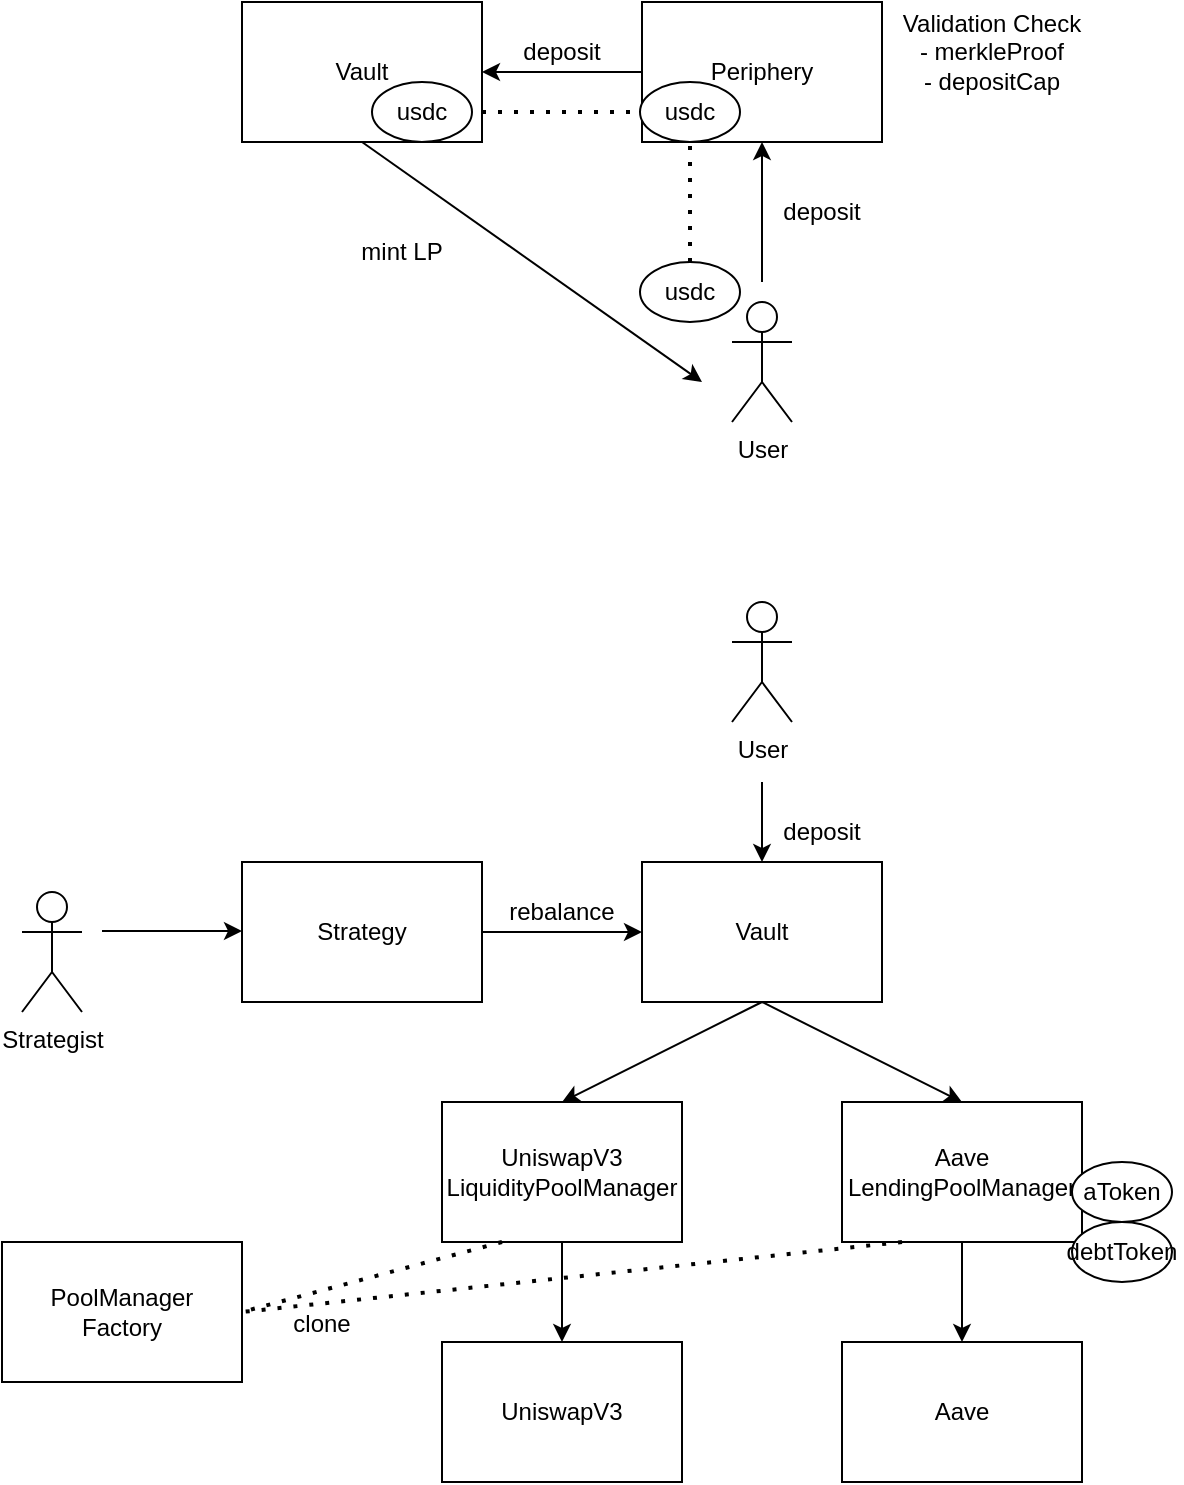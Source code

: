 <mxfile>
    <diagram id="qvDc4bdQevjr-0zEN5v1" name="Overview">
        <mxGraphModel dx="778" dy="629" grid="1" gridSize="10" guides="1" tooltips="1" connect="1" arrows="1" fold="1" page="1" pageScale="1" pageWidth="827" pageHeight="1169" math="0" shadow="0">
            <root>
                <mxCell id="0"/>
                <mxCell id="1" parent="0"/>
                <mxCell id="2" value="Vault" style="rounded=0;whiteSpace=wrap;html=1;" parent="1" vertex="1">
                    <mxGeometry x="160" y="130" width="120" height="70" as="geometry"/>
                </mxCell>
                <mxCell id="3" value="Periphery" style="rounded=0;whiteSpace=wrap;html=1;" parent="1" vertex="1">
                    <mxGeometry x="360" y="130" width="120" height="70" as="geometry"/>
                </mxCell>
                <mxCell id="4" value="User" style="shape=umlActor;verticalLabelPosition=bottom;verticalAlign=top;html=1;outlineConnect=0;" parent="1" vertex="1">
                    <mxGeometry x="405" y="280" width="30" height="60" as="geometry"/>
                </mxCell>
                <mxCell id="5" value="" style="endArrow=classic;html=1;entryX=0.5;entryY=1;entryDx=0;entryDy=0;" parent="1" target="3" edge="1">
                    <mxGeometry width="50" height="50" relative="1" as="geometry">
                        <mxPoint x="420" y="270" as="sourcePoint"/>
                        <mxPoint x="440" y="300" as="targetPoint"/>
                    </mxGeometry>
                </mxCell>
                <mxCell id="9" value="deposit" style="text;html=1;strokeColor=none;fillColor=none;align=center;verticalAlign=middle;whiteSpace=wrap;rounded=0;" parent="1" vertex="1">
                    <mxGeometry x="420" y="220" width="60" height="30" as="geometry"/>
                </mxCell>
                <mxCell id="10" value="" style="endArrow=classic;html=1;entryX=1;entryY=0.5;entryDx=0;entryDy=0;exitX=0;exitY=0.5;exitDx=0;exitDy=0;" parent="1" source="3" target="2" edge="1">
                    <mxGeometry width="50" height="50" relative="1" as="geometry">
                        <mxPoint x="390" y="350" as="sourcePoint"/>
                        <mxPoint x="440" y="300" as="targetPoint"/>
                    </mxGeometry>
                </mxCell>
                <mxCell id="11" value="deposit" style="text;html=1;strokeColor=none;fillColor=none;align=center;verticalAlign=middle;whiteSpace=wrap;rounded=0;" parent="1" vertex="1">
                    <mxGeometry x="290" y="140" width="60" height="30" as="geometry"/>
                </mxCell>
                <mxCell id="14" value="mint LP" style="text;html=1;strokeColor=none;fillColor=none;align=center;verticalAlign=middle;whiteSpace=wrap;rounded=0;" parent="1" vertex="1">
                    <mxGeometry x="210" y="240" width="60" height="30" as="geometry"/>
                </mxCell>
                <mxCell id="15" value="" style="endArrow=classic;html=1;exitX=0.5;exitY=1;exitDx=0;exitDy=0;" parent="1" source="2" edge="1">
                    <mxGeometry width="50" height="50" relative="1" as="geometry">
                        <mxPoint x="390" y="350" as="sourcePoint"/>
                        <mxPoint x="390" y="320" as="targetPoint"/>
                    </mxGeometry>
                </mxCell>
                <mxCell id="24" value="" style="group" parent="1" vertex="1" connectable="0">
                    <mxGeometry x="220" y="170" width="60" height="30" as="geometry"/>
                </mxCell>
                <mxCell id="20" value="" style="ellipse;whiteSpace=wrap;html=1;" parent="24" vertex="1">
                    <mxGeometry x="5" width="50" height="30" as="geometry"/>
                </mxCell>
                <mxCell id="21" value="usdc" style="text;html=1;strokeColor=none;fillColor=none;align=center;verticalAlign=middle;whiteSpace=wrap;rounded=0;" parent="24" vertex="1">
                    <mxGeometry width="60" height="30" as="geometry"/>
                </mxCell>
                <mxCell id="25" value="" style="group" parent="1" vertex="1" connectable="0">
                    <mxGeometry x="354" y="170" width="60" height="30" as="geometry"/>
                </mxCell>
                <mxCell id="26" value="" style="ellipse;whiteSpace=wrap;html=1;" parent="25" vertex="1">
                    <mxGeometry x="5" width="50" height="30" as="geometry"/>
                </mxCell>
                <mxCell id="27" value="usdc" style="text;html=1;strokeColor=none;fillColor=none;align=center;verticalAlign=middle;whiteSpace=wrap;rounded=0;" parent="25" vertex="1">
                    <mxGeometry width="60" height="30" as="geometry"/>
                </mxCell>
                <mxCell id="28" value="" style="group" parent="1" vertex="1" connectable="0">
                    <mxGeometry x="354" y="260" width="60" height="30" as="geometry"/>
                </mxCell>
                <mxCell id="29" value="" style="ellipse;whiteSpace=wrap;html=1;" parent="28" vertex="1">
                    <mxGeometry x="5" width="50" height="30" as="geometry"/>
                </mxCell>
                <mxCell id="30" value="usdc" style="text;html=1;strokeColor=none;fillColor=none;align=center;verticalAlign=middle;whiteSpace=wrap;rounded=0;" parent="28" vertex="1">
                    <mxGeometry width="60" height="30" as="geometry"/>
                </mxCell>
                <mxCell id="33" value="" style="endArrow=none;dashed=1;html=1;dashPattern=1 3;strokeWidth=2;entryX=0.5;entryY=1;entryDx=0;entryDy=0;exitX=0.5;exitY=0;exitDx=0;exitDy=0;" parent="1" source="30" target="27" edge="1">
                    <mxGeometry width="50" height="50" relative="1" as="geometry">
                        <mxPoint x="390" y="260" as="sourcePoint"/>
                        <mxPoint x="440" y="300" as="targetPoint"/>
                    </mxGeometry>
                </mxCell>
                <mxCell id="34" value="" style="endArrow=none;dashed=1;html=1;dashPattern=1 3;strokeWidth=2;exitX=0;exitY=0.5;exitDx=0;exitDy=0;" parent="1" source="27" target="21" edge="1">
                    <mxGeometry width="50" height="50" relative="1" as="geometry">
                        <mxPoint x="394" y="270" as="sourcePoint"/>
                        <mxPoint x="394" y="210" as="targetPoint"/>
                    </mxGeometry>
                </mxCell>
                <mxCell id="35" value="Validation Check&lt;br&gt;- merkleProof&lt;br&gt;- depositCap" style="text;html=1;strokeColor=none;fillColor=none;align=center;verticalAlign=middle;whiteSpace=wrap;rounded=0;" parent="1" vertex="1">
                    <mxGeometry x="480" y="140" width="110" height="30" as="geometry"/>
                </mxCell>
                <mxCell id="36" value="Strategy" style="rounded=0;whiteSpace=wrap;html=1;" vertex="1" parent="1">
                    <mxGeometry x="160" y="560" width="120" height="70" as="geometry"/>
                </mxCell>
                <mxCell id="37" value="Vault" style="rounded=0;whiteSpace=wrap;html=1;" vertex="1" parent="1">
                    <mxGeometry x="360" y="560" width="120" height="70" as="geometry"/>
                </mxCell>
                <mxCell id="38" value="User" style="shape=umlActor;verticalLabelPosition=bottom;verticalAlign=top;html=1;outlineConnect=0;" vertex="1" parent="1">
                    <mxGeometry x="405" y="430" width="30" height="60" as="geometry"/>
                </mxCell>
                <mxCell id="39" value="" style="endArrow=classic;html=1;entryX=0;entryY=1;entryDx=0;entryDy=0;" edge="1" target="40" parent="1">
                    <mxGeometry width="50" height="50" relative="1" as="geometry">
                        <mxPoint x="420" y="520" as="sourcePoint"/>
                        <mxPoint x="420" y="570" as="targetPoint"/>
                    </mxGeometry>
                </mxCell>
                <mxCell id="40" value="deposit" style="text;html=1;strokeColor=none;fillColor=none;align=center;verticalAlign=middle;whiteSpace=wrap;rounded=0;" vertex="1" parent="1">
                    <mxGeometry x="420" y="530" width="60" height="30" as="geometry"/>
                </mxCell>
                <mxCell id="41" value="" style="endArrow=classic;html=1;entryX=0;entryY=0.5;entryDx=0;entryDy=0;exitX=1;exitY=0.5;exitDx=0;exitDy=0;" edge="1" source="36" target="37" parent="1">
                    <mxGeometry width="50" height="50" relative="1" as="geometry">
                        <mxPoint x="300" y="510" as="sourcePoint"/>
                        <mxPoint x="440" y="740" as="targetPoint"/>
                    </mxGeometry>
                </mxCell>
                <mxCell id="44" value="" style="endArrow=classic;html=1;exitX=0.5;exitY=1;exitDx=0;exitDy=0;entryX=0.5;entryY=0;entryDx=0;entryDy=0;" edge="1" source="37" parent="1" target="60">
                    <mxGeometry width="50" height="50" relative="1" as="geometry">
                        <mxPoint x="390" y="790" as="sourcePoint"/>
                        <mxPoint x="390" y="760" as="targetPoint"/>
                    </mxGeometry>
                </mxCell>
                <mxCell id="58" value="rebalance" style="text;html=1;strokeColor=none;fillColor=none;align=center;verticalAlign=middle;whiteSpace=wrap;rounded=0;" vertex="1" parent="1">
                    <mxGeometry x="290" y="570" width="60" height="30" as="geometry"/>
                </mxCell>
                <mxCell id="59" value="Strategist" style="shape=umlActor;verticalLabelPosition=bottom;verticalAlign=top;html=1;outlineConnect=0;" vertex="1" parent="1">
                    <mxGeometry x="50" y="575" width="30" height="60" as="geometry"/>
                </mxCell>
                <mxCell id="60" value="UniswapV3&lt;br&gt;LiquidityPoolManager" style="rounded=0;whiteSpace=wrap;html=1;" vertex="1" parent="1">
                    <mxGeometry x="260" y="680" width="120" height="70" as="geometry"/>
                </mxCell>
                <mxCell id="62" value="Aave&lt;br&gt;LendingPoolManager" style="rounded=0;whiteSpace=wrap;html=1;" vertex="1" parent="1">
                    <mxGeometry x="460" y="680" width="120" height="70" as="geometry"/>
                </mxCell>
                <mxCell id="63" value="" style="endArrow=classic;html=1;exitX=0.5;exitY=1;exitDx=0;exitDy=0;entryX=0.5;entryY=0;entryDx=0;entryDy=0;" edge="1" parent="1" source="37" target="62">
                    <mxGeometry width="50" height="50" relative="1" as="geometry">
                        <mxPoint x="430" y="650" as="sourcePoint"/>
                        <mxPoint x="320" y="710" as="targetPoint"/>
                    </mxGeometry>
                </mxCell>
                <mxCell id="64" value="" style="endArrow=classic;html=1;" edge="1" parent="1">
                    <mxGeometry width="50" height="50" relative="1" as="geometry">
                        <mxPoint x="90" y="594.5" as="sourcePoint"/>
                        <mxPoint x="160" y="594.5" as="targetPoint"/>
                    </mxGeometry>
                </mxCell>
                <mxCell id="67" value="UniswapV3" style="rounded=0;whiteSpace=wrap;html=1;" vertex="1" parent="1">
                    <mxGeometry x="260" y="800" width="120" height="70" as="geometry"/>
                </mxCell>
                <mxCell id="69" value="" style="endArrow=classic;html=1;exitX=0.5;exitY=1;exitDx=0;exitDy=0;entryX=0.5;entryY=0;entryDx=0;entryDy=0;" edge="1" parent="1" source="60" target="67">
                    <mxGeometry width="50" height="50" relative="1" as="geometry">
                        <mxPoint x="430" y="640" as="sourcePoint"/>
                        <mxPoint x="330" y="690" as="targetPoint"/>
                    </mxGeometry>
                </mxCell>
                <mxCell id="70" value="" style="endArrow=classic;html=1;exitX=0.5;exitY=1;exitDx=0;exitDy=0;" edge="1" parent="1" source="62" target="71">
                    <mxGeometry width="50" height="50" relative="1" as="geometry">
                        <mxPoint x="330" y="760" as="sourcePoint"/>
                        <mxPoint x="330" y="830" as="targetPoint"/>
                    </mxGeometry>
                </mxCell>
                <mxCell id="71" value="Aave" style="rounded=0;whiteSpace=wrap;html=1;" vertex="1" parent="1">
                    <mxGeometry x="460" y="800" width="120" height="70" as="geometry"/>
                </mxCell>
                <mxCell id="72" value="" style="group" vertex="1" connectable="0" parent="1">
                    <mxGeometry x="570" y="710" width="60" height="30" as="geometry"/>
                </mxCell>
                <mxCell id="73" value="" style="ellipse;whiteSpace=wrap;html=1;" vertex="1" parent="72">
                    <mxGeometry x="5" width="50" height="30" as="geometry"/>
                </mxCell>
                <mxCell id="74" value="aToken" style="text;html=1;strokeColor=none;fillColor=none;align=center;verticalAlign=middle;whiteSpace=wrap;rounded=0;" vertex="1" parent="72">
                    <mxGeometry width="60" height="30" as="geometry"/>
                </mxCell>
                <mxCell id="77" value="" style="group" vertex="1" connectable="0" parent="1">
                    <mxGeometry x="570" y="740" width="60" height="30" as="geometry"/>
                </mxCell>
                <mxCell id="78" value="" style="ellipse;whiteSpace=wrap;html=1;" vertex="1" parent="77">
                    <mxGeometry x="5" width="50" height="30" as="geometry"/>
                </mxCell>
                <mxCell id="79" value="debtToken" style="text;html=1;strokeColor=none;fillColor=none;align=center;verticalAlign=middle;whiteSpace=wrap;rounded=0;" vertex="1" parent="77">
                    <mxGeometry width="60" height="30" as="geometry"/>
                </mxCell>
                <mxCell id="80" value="PoolManager&lt;br&gt;Factory" style="rounded=0;whiteSpace=wrap;html=1;" vertex="1" parent="1">
                    <mxGeometry x="40" y="750" width="120" height="70" as="geometry"/>
                </mxCell>
                <mxCell id="81" value="" style="endArrow=none;dashed=1;html=1;dashPattern=1 3;strokeWidth=2;exitX=0.25;exitY=1;exitDx=0;exitDy=0;entryX=1;entryY=0.5;entryDx=0;entryDy=0;" edge="1" parent="1" source="60" target="80">
                    <mxGeometry width="50" height="50" relative="1" as="geometry">
                        <mxPoint x="590" y="480" as="sourcePoint"/>
                        <mxPoint x="200" y="795" as="targetPoint"/>
                    </mxGeometry>
                </mxCell>
                <mxCell id="83" value="" style="endArrow=none;dashed=1;html=1;dashPattern=1 3;strokeWidth=2;exitX=0.25;exitY=1;exitDx=0;exitDy=0;entryX=1;entryY=0.5;entryDx=0;entryDy=0;" edge="1" parent="1" source="62" target="80">
                    <mxGeometry width="50" height="50" relative="1" as="geometry">
                        <mxPoint x="390" y="707.5" as="sourcePoint"/>
                        <mxPoint x="590" y="610" as="targetPoint"/>
                    </mxGeometry>
                </mxCell>
                <mxCell id="84" value="clone" style="text;html=1;strokeColor=none;fillColor=none;align=center;verticalAlign=middle;whiteSpace=wrap;rounded=0;" vertex="1" parent="1">
                    <mxGeometry x="170" y="776" width="60" height="30" as="geometry"/>
                </mxCell>
            </root>
        </mxGraphModel>
    </diagram>
    <diagram id="bBy1jFeDdYtMycB-gezu" name="RebalanceFormula">
        <mxGraphModel dx="838" dy="629" grid="1" gridSize="10" guides="1" tooltips="1" connect="1" arrows="1" fold="1" page="1" pageScale="1" pageWidth="827" pageHeight="1169" math="0" shadow="0">
            <root>
                <mxCell id="0"/>
                <mxCell id="1" parent="0"/>
                <mxCell id="1yqHU1yN9XUET-xaePHu-1" value="Collateral&lt;br&gt;(USDC)" style="rounded=0;whiteSpace=wrap;html=1;" parent="1" vertex="1">
                    <mxGeometry x="120" y="40" width="80" height="200" as="geometry"/>
                </mxCell>
                <mxCell id="1yqHU1yN9XUET-xaePHu-2" value="Debt&lt;br&gt;(ETH)" style="rounded=0;whiteSpace=wrap;html=1;" parent="1" vertex="1">
                    <mxGeometry x="200" y="100" width="80" height="140" as="geometry"/>
                </mxCell>
                <mxCell id="1yqHU1yN9XUET-xaePHu-5" value="Added&lt;br&gt;ETH" style="rounded=0;whiteSpace=wrap;html=1;" parent="1" vertex="1">
                    <mxGeometry x="400" y="120" width="80" height="120" as="geometry"/>
                </mxCell>
                <mxCell id="1yqHU1yN9XUET-xaePHu-6" value="Added&lt;br&gt;USDC" style="rounded=0;whiteSpace=wrap;html=1;" parent="1" vertex="1">
                    <mxGeometry x="320" y="80" width="80" height="160" as="geometry"/>
                </mxCell>
                <mxCell id="NNVYOY1v3bmSLoki5NKZ-1" value="1000" style="rounded=0;whiteSpace=wrap;html=1;" parent="1" vertex="1">
                    <mxGeometry x="120" y="360" width="80" height="200" as="geometry"/>
                </mxCell>
                <mxCell id="NNVYOY1v3bmSLoki5NKZ-2" value="USDC" style="text;html=1;strokeColor=none;fillColor=none;align=center;verticalAlign=middle;whiteSpace=wrap;rounded=0;" parent="1" vertex="1">
                    <mxGeometry x="130" y="320" width="60" height="30" as="geometry"/>
                </mxCell>
                <mxCell id="NNVYOY1v3bmSLoki5NKZ-3" value="800" style="rounded=0;whiteSpace=wrap;html=1;" parent="1" vertex="1">
                    <mxGeometry x="200" y="360" width="80" height="160" as="geometry"/>
                </mxCell>
                <mxCell id="NNVYOY1v3bmSLoki5NKZ-4" value="ETH" style="text;html=1;strokeColor=none;fillColor=none;align=center;verticalAlign=middle;whiteSpace=wrap;rounded=0;" parent="1" vertex="1">
                    <mxGeometry x="210" y="320" width="60" height="30" as="geometry"/>
                </mxCell>
                <mxCell id="NNVYOY1v3bmSLoki5NKZ-6" value="400" style="rounded=0;whiteSpace=wrap;html=1;" parent="1" vertex="1">
                    <mxGeometry x="320" y="360" width="80" height="80" as="geometry"/>
                </mxCell>
                <mxCell id="NNVYOY1v3bmSLoki5NKZ-7" value="400" style="rounded=0;whiteSpace=wrap;html=1;" parent="1" vertex="1">
                    <mxGeometry x="400" y="360" width="80" height="80" as="geometry"/>
                </mxCell>
                <mxCell id="NNVYOY1v3bmSLoki5NKZ-8" value="USDC" style="text;html=1;strokeColor=none;fillColor=none;align=center;verticalAlign=middle;whiteSpace=wrap;rounded=0;" parent="1" vertex="1">
                    <mxGeometry x="330" y="320" width="60" height="30" as="geometry"/>
                </mxCell>
                <mxCell id="NNVYOY1v3bmSLoki5NKZ-9" value="ETH" style="text;html=1;strokeColor=none;fillColor=none;align=center;verticalAlign=middle;whiteSpace=wrap;rounded=0;" parent="1" vertex="1">
                    <mxGeometry x="410" y="320" width="60" height="30" as="geometry"/>
                </mxCell>
                <mxCell id="NNVYOY1v3bmSLoki5NKZ-10" value="TotalBalance&lt;br&gt;USDC: $1400&lt;br&gt;ETH: -$400" style="text;html=1;strokeColor=none;fillColor=none;align=center;verticalAlign=middle;whiteSpace=wrap;rounded=0;" parent="1" vertex="1">
                    <mxGeometry y="360" width="90" height="40" as="geometry"/>
                </mxCell>
                <mxCell id="NNVYOY1v3bmSLoki5NKZ-11" value="400" style="rounded=0;whiteSpace=wrap;html=1;" parent="1" vertex="1">
                    <mxGeometry x="120" y="680" width="80" height="80" as="geometry"/>
                </mxCell>
                <mxCell id="NNVYOY1v3bmSLoki5NKZ-12" value="USDC" style="text;html=1;strokeColor=none;fillColor=none;align=center;verticalAlign=middle;whiteSpace=wrap;rounded=0;" parent="1" vertex="1">
                    <mxGeometry x="130" y="640" width="60" height="30" as="geometry"/>
                </mxCell>
                <mxCell id="NNVYOY1v3bmSLoki5NKZ-13" value="200" style="rounded=0;whiteSpace=wrap;html=1;" parent="1" vertex="1">
                    <mxGeometry x="200" y="680" width="80" height="40" as="geometry"/>
                </mxCell>
                <mxCell id="NNVYOY1v3bmSLoki5NKZ-14" value="ETH" style="text;html=1;strokeColor=none;fillColor=none;align=center;verticalAlign=middle;whiteSpace=wrap;rounded=0;" parent="1" vertex="1">
                    <mxGeometry x="210" y="640" width="60" height="30" as="geometry"/>
                </mxCell>
                <mxCell id="NNVYOY1v3bmSLoki5NKZ-15" value="200" style="rounded=0;whiteSpace=wrap;html=1;" parent="1" vertex="1">
                    <mxGeometry x="320" y="680" width="80" height="40" as="geometry"/>
                </mxCell>
                <mxCell id="NNVYOY1v3bmSLoki5NKZ-16" value="600" style="rounded=0;whiteSpace=wrap;html=1;" parent="1" vertex="1">
                    <mxGeometry x="400" y="680" width="80" height="120" as="geometry"/>
                </mxCell>
                <mxCell id="NNVYOY1v3bmSLoki5NKZ-17" value="USDC" style="text;html=1;strokeColor=none;fillColor=none;align=center;verticalAlign=middle;whiteSpace=wrap;rounded=0;" parent="1" vertex="1">
                    <mxGeometry x="330" y="640" width="60" height="30" as="geometry"/>
                </mxCell>
                <mxCell id="NNVYOY1v3bmSLoki5NKZ-18" value="ETH" style="text;html=1;strokeColor=none;fillColor=none;align=center;verticalAlign=middle;whiteSpace=wrap;rounded=0;" parent="1" vertex="1">
                    <mxGeometry x="410" y="640" width="60" height="30" as="geometry"/>
                </mxCell>
                <mxCell id="NNVYOY1v3bmSLoki5NKZ-19" value="TotalBalance&lt;br&gt;USDC: $600&lt;br&gt;ETH: $400" style="text;html=1;strokeColor=none;fillColor=none;align=center;verticalAlign=middle;whiteSpace=wrap;rounded=0;" parent="1" vertex="1">
                    <mxGeometry y="680" width="90" height="40" as="geometry"/>
                </mxCell>
                <mxCell id="NNVYOY1v3bmSLoki5NKZ-21" value="" style="shape=flexArrow;endArrow=classic;html=1;" parent="1" edge="1">
                    <mxGeometry width="50" height="50" relative="1" as="geometry">
                        <mxPoint x="280" y="575" as="sourcePoint"/>
                        <mxPoint x="280" y="615" as="targetPoint"/>
                    </mxGeometry>
                </mxCell>
                <mxCell id="NNVYOY1v3bmSLoki5NKZ-22" value="1 repay and withdraw&lt;br&gt;swap USDC $800 to ETH" style="text;html=1;strokeColor=none;fillColor=none;align=center;verticalAlign=middle;whiteSpace=wrap;rounded=0;" parent="1" vertex="1">
                    <mxGeometry x="110" y="580" width="140" height="30" as="geometry"/>
                </mxCell>
                <mxCell id="XzmcPTWG-QYDVUPemAgU-2" value="USDC" style="text;html=1;strokeColor=none;fillColor=none;align=center;verticalAlign=middle;whiteSpace=wrap;rounded=0;" parent="1" vertex="1">
                    <mxGeometry x="130" width="60" height="30" as="geometry"/>
                </mxCell>
                <mxCell id="XzmcPTWG-QYDVUPemAgU-3" value="ETH" style="text;html=1;strokeColor=none;fillColor=none;align=center;verticalAlign=middle;whiteSpace=wrap;rounded=0;" parent="1" vertex="1">
                    <mxGeometry x="210" width="60" height="30" as="geometry"/>
                </mxCell>
                <mxCell id="XzmcPTWG-QYDVUPemAgU-4" value="USDC" style="text;html=1;strokeColor=none;fillColor=none;align=center;verticalAlign=middle;whiteSpace=wrap;rounded=0;" parent="1" vertex="1">
                    <mxGeometry x="330" width="60" height="30" as="geometry"/>
                </mxCell>
                <mxCell id="XzmcPTWG-QYDVUPemAgU-5" value="ETH" style="text;html=1;strokeColor=none;fillColor=none;align=center;verticalAlign=middle;whiteSpace=wrap;rounded=0;" parent="1" vertex="1">
                    <mxGeometry x="410" width="60" height="30" as="geometry"/>
                </mxCell>
                <mxCell id="XzmcPTWG-QYDVUPemAgU-6" value="Positions" style="text;html=1;strokeColor=none;fillColor=none;align=center;verticalAlign=middle;whiteSpace=wrap;rounded=0;" parent="1" vertex="1">
                    <mxGeometry width="60" height="30" as="geometry"/>
                </mxCell>
                <mxCell id="XzmcPTWG-QYDVUPemAgU-7" value="Rebalance" style="text;html=1;strokeColor=none;fillColor=none;align=center;verticalAlign=middle;whiteSpace=wrap;rounded=0;" parent="1" vertex="1">
                    <mxGeometry y="320" width="60" height="30" as="geometry"/>
                </mxCell>
                <mxCell id="XzmcPTWG-QYDVUPemAgU-8" value="" style="shape=curlyBracket;whiteSpace=wrap;html=1;rounded=1;flipH=1;labelPosition=right;verticalLabelPosition=middle;align=left;verticalAlign=middle;rotation=90;" parent="1" vertex="1">
                    <mxGeometry x="390" y="180" width="20" height="160" as="geometry"/>
                </mxCell>
                <mxCell id="XzmcPTWG-QYDVUPemAgU-9" value="UniswapV3Position" style="text;html=1;strokeColor=none;fillColor=none;align=center;verticalAlign=middle;whiteSpace=wrap;rounded=0;" parent="1" vertex="1">
                    <mxGeometry x="370" y="270" width="60" height="30" as="geometry"/>
                </mxCell>
                <mxCell id="XzmcPTWG-QYDVUPemAgU-11" value="" style="shape=flexArrow;endArrow=classic;html=1;" parent="1" edge="1">
                    <mxGeometry width="50" height="50" relative="1" as="geometry">
                        <mxPoint x="320" y="610" as="sourcePoint"/>
                        <mxPoint x="320" y="572.5" as="targetPoint"/>
                    </mxGeometry>
                </mxCell>
                <mxCell id="XzmcPTWG-QYDVUPemAgU-12" value="2 supply and borrow&lt;br&gt;swap ETH $800 to USDC" style="text;html=1;strokeColor=none;fillColor=none;align=center;verticalAlign=middle;whiteSpace=wrap;rounded=0;" parent="1" vertex="1">
                    <mxGeometry x="339" y="580" width="150" height="30" as="geometry"/>
                </mxCell>
                <mxCell id="XzmcPTWG-QYDVUPemAgU-35" value="1000" style="rounded=0;whiteSpace=wrap;html=1;" parent="1" vertex="1">
                    <mxGeometry x="120" y="880" width="80" height="200" as="geometry"/>
                </mxCell>
                <mxCell id="XzmcPTWG-QYDVUPemAgU-36" value="USDC" style="text;html=1;strokeColor=none;fillColor=none;align=center;verticalAlign=middle;whiteSpace=wrap;rounded=0;" parent="1" vertex="1">
                    <mxGeometry x="130" y="840" width="60" height="30" as="geometry"/>
                </mxCell>
                <mxCell id="XzmcPTWG-QYDVUPemAgU-37" value="800" style="rounded=0;whiteSpace=wrap;html=1;" parent="1" vertex="1">
                    <mxGeometry x="200" y="880" width="80" height="160" as="geometry"/>
                </mxCell>
                <mxCell id="XzmcPTWG-QYDVUPemAgU-38" value="ETH" style="text;html=1;strokeColor=none;fillColor=none;align=center;verticalAlign=middle;whiteSpace=wrap;rounded=0;" parent="1" vertex="1">
                    <mxGeometry x="210" y="840" width="60" height="30" as="geometry"/>
                </mxCell>
                <mxCell id="XzmcPTWG-QYDVUPemAgU-39" value="400" style="rounded=0;whiteSpace=wrap;html=1;" parent="1" vertex="1">
                    <mxGeometry x="320" y="880" width="80" height="80" as="geometry"/>
                </mxCell>
                <mxCell id="XzmcPTWG-QYDVUPemAgU-40" value="400" style="rounded=0;whiteSpace=wrap;html=1;" parent="1" vertex="1">
                    <mxGeometry x="400" y="880" width="80" height="80" as="geometry"/>
                </mxCell>
                <mxCell id="XzmcPTWG-QYDVUPemAgU-41" value="USDC" style="text;html=1;strokeColor=none;fillColor=none;align=center;verticalAlign=middle;whiteSpace=wrap;rounded=0;" parent="1" vertex="1">
                    <mxGeometry x="330" y="840" width="60" height="30" as="geometry"/>
                </mxCell>
                <mxCell id="XzmcPTWG-QYDVUPemAgU-42" value="ETH" style="text;html=1;strokeColor=none;fillColor=none;align=center;verticalAlign=middle;whiteSpace=wrap;rounded=0;" parent="1" vertex="1">
                    <mxGeometry x="410" y="840" width="60" height="30" as="geometry"/>
                </mxCell>
                <mxCell id="XzmcPTWG-QYDVUPemAgU-43" value="1200" style="rounded=0;whiteSpace=wrap;html=1;" parent="1" vertex="1">
                    <mxGeometry x="120" y="1200" width="80" height="240" as="geometry"/>
                </mxCell>
                <mxCell id="XzmcPTWG-QYDVUPemAgU-44" value="USDC" style="text;html=1;strokeColor=none;fillColor=none;align=center;verticalAlign=middle;whiteSpace=wrap;rounded=0;" parent="1" vertex="1">
                    <mxGeometry x="130" y="1169" width="60" height="30" as="geometry"/>
                </mxCell>
                <mxCell id="XzmcPTWG-QYDVUPemAgU-45" value="600" style="rounded=0;whiteSpace=wrap;html=1;" parent="1" vertex="1">
                    <mxGeometry x="200" y="1200" width="80" height="120" as="geometry"/>
                </mxCell>
                <mxCell id="XzmcPTWG-QYDVUPemAgU-46" value="ETH" style="text;html=1;strokeColor=none;fillColor=none;align=center;verticalAlign=middle;whiteSpace=wrap;rounded=0;" parent="1" vertex="1">
                    <mxGeometry x="210" y="1169" width="60" height="30" as="geometry"/>
                </mxCell>
                <mxCell id="XzmcPTWG-QYDVUPemAgU-47" value="300" style="rounded=0;whiteSpace=wrap;html=1;" parent="1" vertex="1">
                    <mxGeometry x="320" y="1200" width="80" height="60" as="geometry"/>
                </mxCell>
                <mxCell id="XzmcPTWG-QYDVUPemAgU-48" value="100" style="rounded=0;whiteSpace=wrap;html=1;" parent="1" vertex="1">
                    <mxGeometry x="400" y="1200" width="80" height="20" as="geometry"/>
                </mxCell>
                <mxCell id="XzmcPTWG-QYDVUPemAgU-49" value="USDC" style="text;html=1;strokeColor=none;fillColor=none;align=center;verticalAlign=middle;whiteSpace=wrap;rounded=0;" parent="1" vertex="1">
                    <mxGeometry x="330" y="1169" width="60" height="30" as="geometry"/>
                </mxCell>
                <mxCell id="XzmcPTWG-QYDVUPemAgU-50" value="ETH" style="text;html=1;strokeColor=none;fillColor=none;align=center;verticalAlign=middle;whiteSpace=wrap;rounded=0;" parent="1" vertex="1">
                    <mxGeometry x="410" y="1169" width="60" height="30" as="geometry"/>
                </mxCell>
                <mxCell id="XzmcPTWG-QYDVUPemAgU-51" value="" style="shape=flexArrow;endArrow=classic;html=1;" parent="1" edge="1">
                    <mxGeometry width="50" height="50" relative="1" as="geometry">
                        <mxPoint x="280" y="1095" as="sourcePoint"/>
                        <mxPoint x="280" y="1135" as="targetPoint"/>
                    </mxGeometry>
                </mxCell>
                <mxCell id="XzmcPTWG-QYDVUPemAgU-52" value="3 repay and supply&lt;br&gt;swap ETH $100 to USDC" style="text;html=1;strokeColor=none;fillColor=none;align=center;verticalAlign=middle;whiteSpace=wrap;rounded=0;" parent="1" vertex="1">
                    <mxGeometry x="110" y="1100" width="140" height="30" as="geometry"/>
                </mxCell>
                <mxCell id="XzmcPTWG-QYDVUPemAgU-53" value="" style="shape=flexArrow;endArrow=classic;html=1;" parent="1" edge="1">
                    <mxGeometry width="50" height="50" relative="1" as="geometry">
                        <mxPoint x="320" y="1130" as="sourcePoint"/>
                        <mxPoint x="320" y="1092.5" as="targetPoint"/>
                    </mxGeometry>
                </mxCell>
                <mxCell id="XzmcPTWG-QYDVUPemAgU-54" value="4 withdraw&amp;nbsp;and borrow&lt;br&gt;swap USDC $100 to ETH" style="text;html=1;strokeColor=none;fillColor=none;align=center;verticalAlign=middle;whiteSpace=wrap;rounded=0;" parent="1" vertex="1">
                    <mxGeometry x="339" y="1100" width="150" height="30" as="geometry"/>
                </mxCell>
                <mxCell id="XzmcPTWG-QYDVUPemAgU-55" value="TotalBalance&lt;br&gt;USDC: $1400&lt;br&gt;ETH: -$400" style="text;html=1;strokeColor=none;fillColor=none;align=center;verticalAlign=middle;whiteSpace=wrap;rounded=0;" parent="1" vertex="1">
                    <mxGeometry y="880" width="90" height="40" as="geometry"/>
                </mxCell>
                <mxCell id="XzmcPTWG-QYDVUPemAgU-56" value="TotalBalance&lt;br&gt;USDC: $1500&lt;br&gt;ETH: -$500" style="text;html=1;strokeColor=none;fillColor=none;align=center;verticalAlign=middle;whiteSpace=wrap;rounded=0;" parent="1" vertex="1">
                    <mxGeometry y="1200" width="90" height="40" as="geometry"/>
                </mxCell>
                <mxCell id="9loc8tThfMJ7smSpp-lB-1" value="Aave Position" style="text;html=1;strokeColor=none;fillColor=none;align=center;verticalAlign=middle;whiteSpace=wrap;rounded=0;" vertex="1" parent="1">
                    <mxGeometry x="155" y="270" width="90" height="30" as="geometry"/>
                </mxCell>
                <mxCell id="9loc8tThfMJ7smSpp-lB-2" value="" style="shape=curlyBracket;whiteSpace=wrap;html=1;rounded=1;flipH=1;labelPosition=right;verticalLabelPosition=middle;align=left;verticalAlign=middle;rotation=90;" vertex="1" parent="1">
                    <mxGeometry x="190" y="180" width="20" height="160" as="geometry"/>
                </mxCell>
                <mxCell id="9loc8tThfMJ7smSpp-lB-3" value="120%" style="text;html=1;strokeColor=none;fillColor=none;align=center;verticalAlign=middle;whiteSpace=wrap;rounded=0;" vertex="1" parent="1">
                    <mxGeometry x="250" y="70" width="60" height="30" as="geometry"/>
                </mxCell>
                <mxCell id="9loc8tThfMJ7smSpp-lB-6" value="" style="endArrow=none;dashed=1;html=1;dashPattern=1 3;strokeWidth=2;entryX=0;entryY=0;entryDx=0;entryDy=0;exitX=0.5;exitY=1;exitDx=0;exitDy=0;" edge="1" parent="1" source="9loc8tThfMJ7smSpp-lB-3" target="1yqHU1yN9XUET-xaePHu-5">
                    <mxGeometry width="50" height="50" relative="1" as="geometry">
                        <mxPoint x="360" y="330" as="sourcePoint"/>
                        <mxPoint x="410" y="280" as="targetPoint"/>
                    </mxGeometry>
                </mxCell>
            </root>
        </mxGraphModel>
    </diagram>
</mxfile>